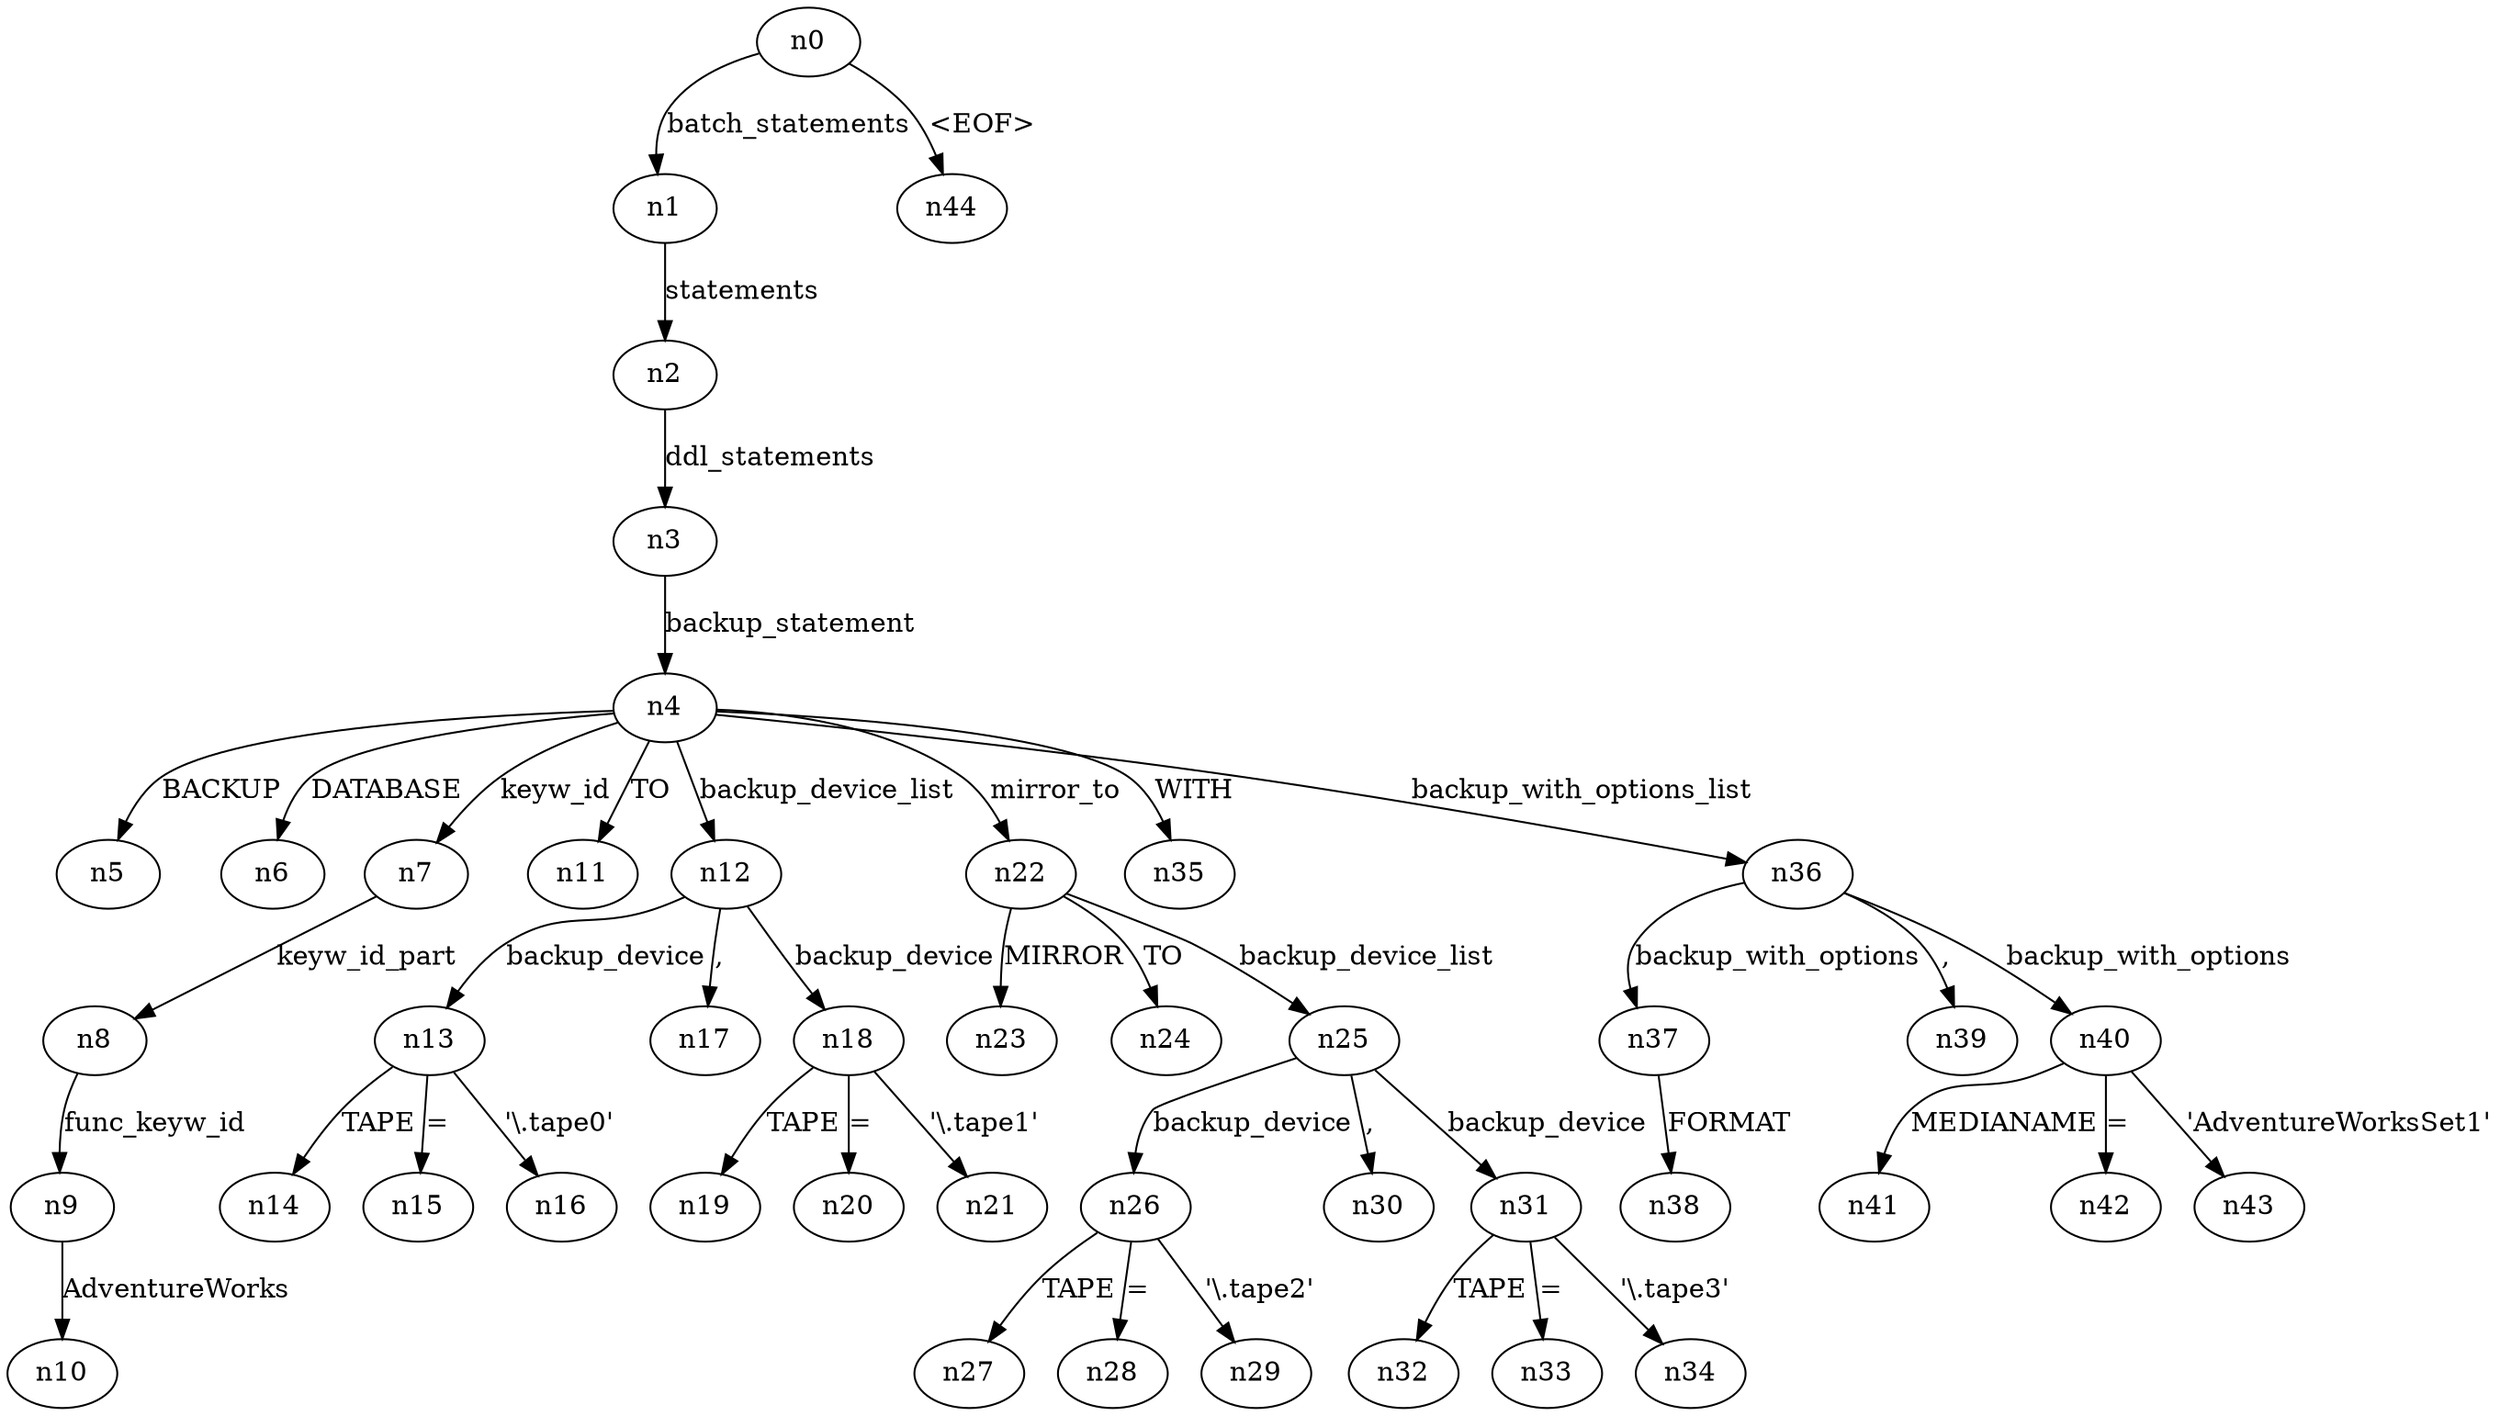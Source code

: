 digraph ParseTree {
  n0 -> n1 [label="batch_statements"];
  n1 -> n2 [label="statements"];
  n2 -> n3 [label="ddl_statements"];
  n3 -> n4 [label="backup_statement"];
  n4 -> n5 [label="BACKUP"];
  n4 -> n6 [label="DATABASE"];
  n4 -> n7 [label="keyw_id"];
  n7 -> n8 [label="keyw_id_part"];
  n8 -> n9 [label="func_keyw_id"];
  n9 -> n10 [label="AdventureWorks"];
  n4 -> n11 [label="TO"];
  n4 -> n12 [label="backup_device_list"];
  n12 -> n13 [label="backup_device"];
  n13 -> n14 [label="TAPE"];
  n13 -> n15 [label="="];
  n13 -> n16 [label="'\\.\tape0'"];
  n12 -> n17 [label=","];
  n12 -> n18 [label="backup_device"];
  n18 -> n19 [label="TAPE"];
  n18 -> n20 [label="="];
  n18 -> n21 [label="'\\.\tape1'"];
  n4 -> n22 [label="mirror_to"];
  n22 -> n23 [label="MIRROR"];
  n22 -> n24 [label="TO"];
  n22 -> n25 [label="backup_device_list"];
  n25 -> n26 [label="backup_device"];
  n26 -> n27 [label="TAPE"];
  n26 -> n28 [label="="];
  n26 -> n29 [label="'\\.\tape2'"];
  n25 -> n30 [label=","];
  n25 -> n31 [label="backup_device"];
  n31 -> n32 [label="TAPE"];
  n31 -> n33 [label="="];
  n31 -> n34 [label="'\\.\tape3'"];
  n4 -> n35 [label="WITH"];
  n4 -> n36 [label="backup_with_options_list"];
  n36 -> n37 [label="backup_with_options"];
  n37 -> n38 [label="FORMAT"];
  n36 -> n39 [label=","];
  n36 -> n40 [label="backup_with_options"];
  n40 -> n41 [label="MEDIANAME"];
  n40 -> n42 [label="="];
  n40 -> n43 [label="'AdventureWorksSet1'"];
  n0 -> n44 [label="<EOF>"];
}